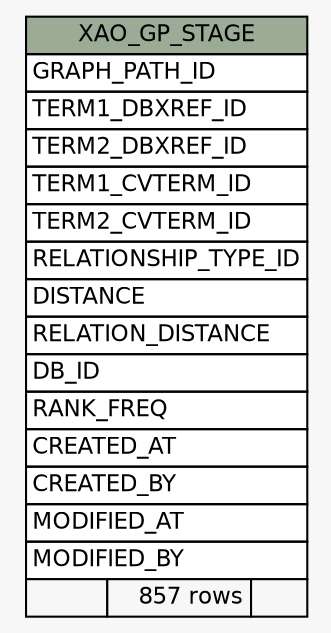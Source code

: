 // dot 2.38.0 on Windows 10 10.0
// SchemaSpy rev Unknown
digraph "XAO_GP_STAGE" {
  graph [
    rankdir="RL"
    bgcolor="#f7f7f7"
    nodesep="0.18"
    ranksep="0.46"
    fontname="Helvetica"
    fontsize="11"
  ];
  node [
    fontname="Helvetica"
    fontsize="11"
    shape="plaintext"
  ];
  edge [
    arrowsize="0.8"
  ];
  "XAO_GP_STAGE" [
    label=<
    <TABLE BORDER="0" CELLBORDER="1" CELLSPACING="0" BGCOLOR="#ffffff">
      <TR><TD COLSPAN="3" BGCOLOR="#9bab96" ALIGN="CENTER">XAO_GP_STAGE</TD></TR>
      <TR><TD PORT="GRAPH_PATH_ID" COLSPAN="3" ALIGN="LEFT">GRAPH_PATH_ID</TD></TR>
      <TR><TD PORT="TERM1_DBXREF_ID" COLSPAN="3" ALIGN="LEFT">TERM1_DBXREF_ID</TD></TR>
      <TR><TD PORT="TERM2_DBXREF_ID" COLSPAN="3" ALIGN="LEFT">TERM2_DBXREF_ID</TD></TR>
      <TR><TD PORT="TERM1_CVTERM_ID" COLSPAN="3" ALIGN="LEFT">TERM1_CVTERM_ID</TD></TR>
      <TR><TD PORT="TERM2_CVTERM_ID" COLSPAN="3" ALIGN="LEFT">TERM2_CVTERM_ID</TD></TR>
      <TR><TD PORT="RELATIONSHIP_TYPE_ID" COLSPAN="3" ALIGN="LEFT">RELATIONSHIP_TYPE_ID</TD></TR>
      <TR><TD PORT="DISTANCE" COLSPAN="3" ALIGN="LEFT">DISTANCE</TD></TR>
      <TR><TD PORT="RELATION_DISTANCE" COLSPAN="3" ALIGN="LEFT">RELATION_DISTANCE</TD></TR>
      <TR><TD PORT="DB_ID" COLSPAN="3" ALIGN="LEFT">DB_ID</TD></TR>
      <TR><TD PORT="RANK_FREQ" COLSPAN="3" ALIGN="LEFT">RANK_FREQ</TD></TR>
      <TR><TD PORT="CREATED_AT" COLSPAN="3" ALIGN="LEFT">CREATED_AT</TD></TR>
      <TR><TD PORT="CREATED_BY" COLSPAN="3" ALIGN="LEFT">CREATED_BY</TD></TR>
      <TR><TD PORT="MODIFIED_AT" COLSPAN="3" ALIGN="LEFT">MODIFIED_AT</TD></TR>
      <TR><TD PORT="MODIFIED_BY" COLSPAN="3" ALIGN="LEFT">MODIFIED_BY</TD></TR>
      <TR><TD ALIGN="LEFT" BGCOLOR="#f7f7f7">  </TD><TD ALIGN="RIGHT" BGCOLOR="#f7f7f7">857 rows</TD><TD ALIGN="RIGHT" BGCOLOR="#f7f7f7">  </TD></TR>
    </TABLE>>
    URL="tables/XAO_GP_STAGE.html"
    tooltip="XAO_GP_STAGE"
  ];
}
